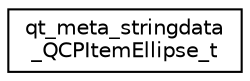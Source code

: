 digraph "Graphical Class Hierarchy"
{
  edge [fontname="Helvetica",fontsize="10",labelfontname="Helvetica",labelfontsize="10"];
  node [fontname="Helvetica",fontsize="10",shape=record];
  rankdir="LR";
  Node1 [label="qt_meta_stringdata\l_QCPItemEllipse_t",height=0.2,width=0.4,color="black", fillcolor="white", style="filled",URL="$structqt__meta__stringdata___q_c_p_item_ellipse__t.html"];
}
